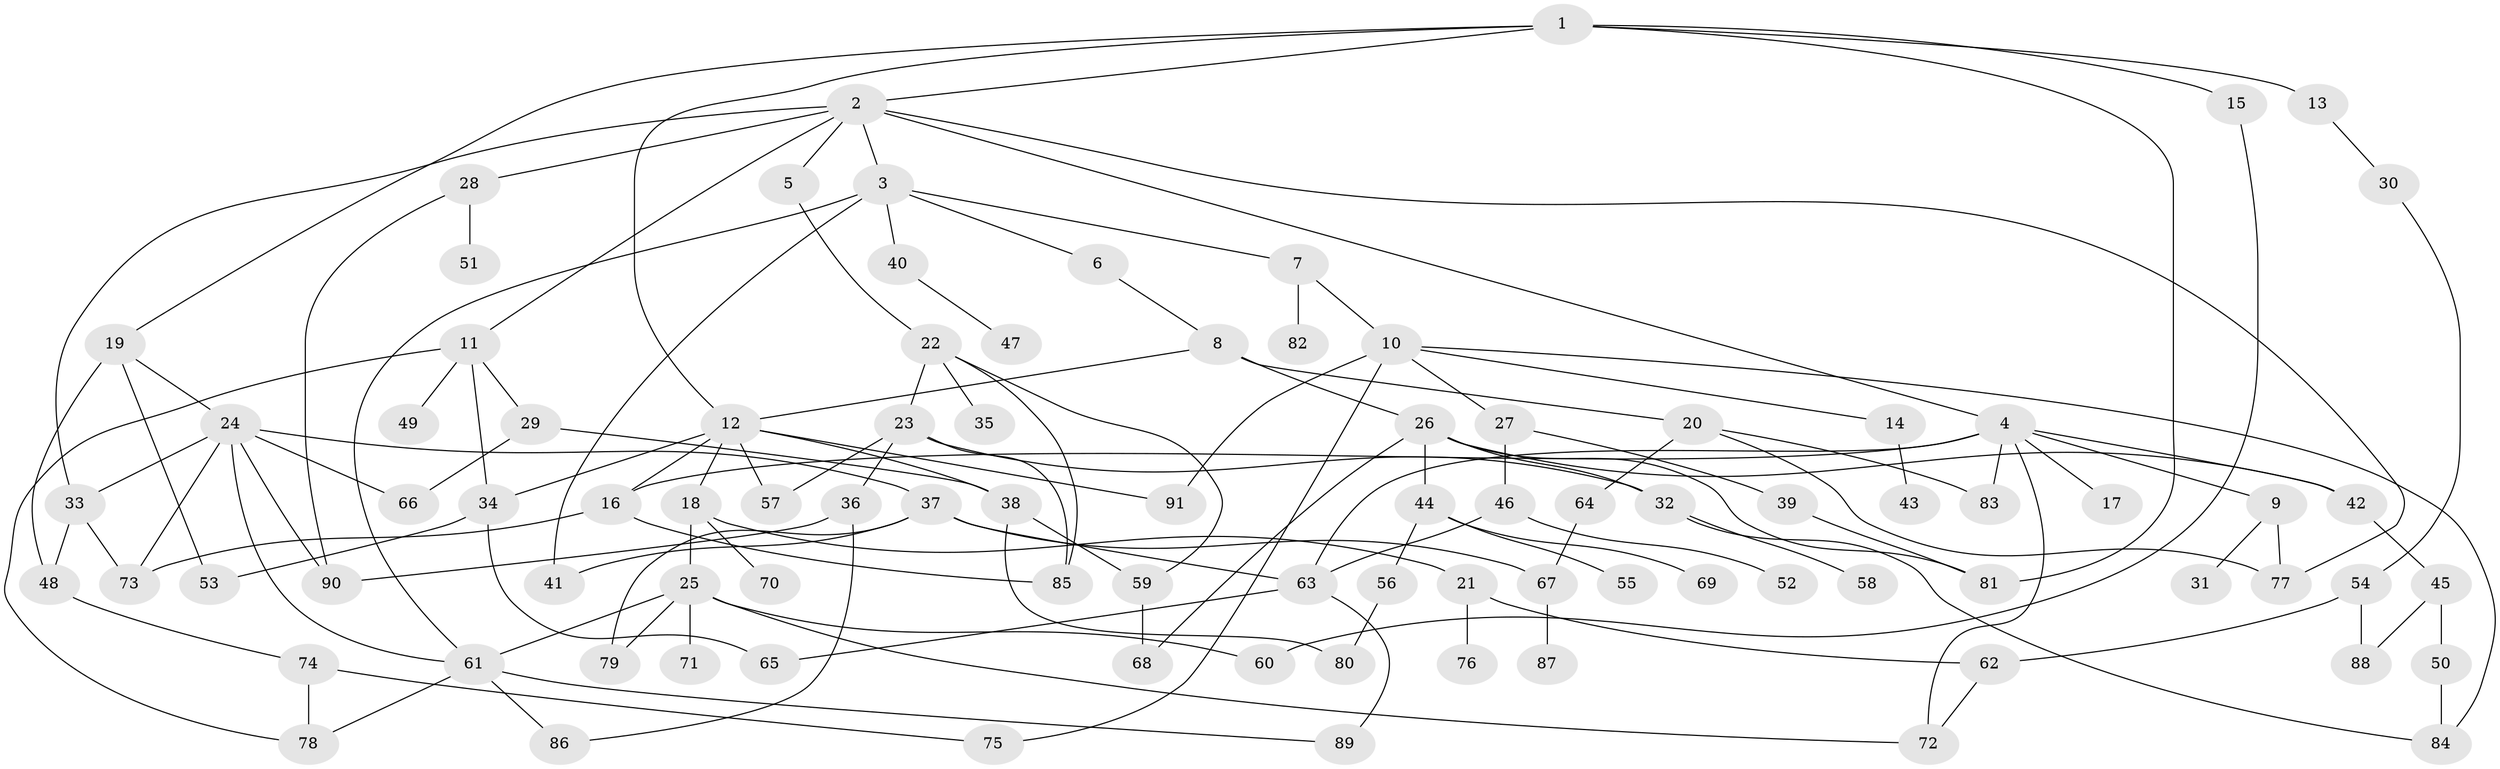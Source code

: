 // Generated by graph-tools (version 1.1) at 2025/49/03/09/25 03:49:21]
// undirected, 91 vertices, 136 edges
graph export_dot {
graph [start="1"]
  node [color=gray90,style=filled];
  1;
  2;
  3;
  4;
  5;
  6;
  7;
  8;
  9;
  10;
  11;
  12;
  13;
  14;
  15;
  16;
  17;
  18;
  19;
  20;
  21;
  22;
  23;
  24;
  25;
  26;
  27;
  28;
  29;
  30;
  31;
  32;
  33;
  34;
  35;
  36;
  37;
  38;
  39;
  40;
  41;
  42;
  43;
  44;
  45;
  46;
  47;
  48;
  49;
  50;
  51;
  52;
  53;
  54;
  55;
  56;
  57;
  58;
  59;
  60;
  61;
  62;
  63;
  64;
  65;
  66;
  67;
  68;
  69;
  70;
  71;
  72;
  73;
  74;
  75;
  76;
  77;
  78;
  79;
  80;
  81;
  82;
  83;
  84;
  85;
  86;
  87;
  88;
  89;
  90;
  91;
  1 -- 2;
  1 -- 12;
  1 -- 13;
  1 -- 15;
  1 -- 19;
  1 -- 81;
  2 -- 3;
  2 -- 4;
  2 -- 5;
  2 -- 11;
  2 -- 28;
  2 -- 33;
  2 -- 77;
  3 -- 6;
  3 -- 7;
  3 -- 40;
  3 -- 41;
  3 -- 61;
  4 -- 9;
  4 -- 17;
  4 -- 42;
  4 -- 83;
  4 -- 63;
  4 -- 16;
  4 -- 72;
  5 -- 22;
  6 -- 8;
  7 -- 10;
  7 -- 82;
  8 -- 20;
  8 -- 26;
  8 -- 12;
  9 -- 31;
  9 -- 77;
  10 -- 14;
  10 -- 27;
  10 -- 91;
  10 -- 84;
  10 -- 75;
  11 -- 29;
  11 -- 34;
  11 -- 49;
  11 -- 78;
  12 -- 16;
  12 -- 18;
  12 -- 38;
  12 -- 57;
  12 -- 91;
  12 -- 34;
  13 -- 30;
  14 -- 43;
  15 -- 60;
  16 -- 85;
  16 -- 73;
  18 -- 21;
  18 -- 25;
  18 -- 70;
  19 -- 24;
  19 -- 53;
  19 -- 48;
  20 -- 64;
  20 -- 77;
  20 -- 83;
  21 -- 62;
  21 -- 76;
  22 -- 23;
  22 -- 35;
  22 -- 85;
  22 -- 59;
  23 -- 36;
  23 -- 85;
  23 -- 32;
  23 -- 57;
  24 -- 33;
  24 -- 37;
  24 -- 61;
  24 -- 73;
  24 -- 90;
  24 -- 66;
  25 -- 71;
  25 -- 72;
  25 -- 60;
  25 -- 61;
  25 -- 79;
  26 -- 32;
  26 -- 44;
  26 -- 68;
  26 -- 81;
  26 -- 42;
  27 -- 39;
  27 -- 46;
  28 -- 51;
  28 -- 90;
  29 -- 66;
  29 -- 38;
  30 -- 54;
  32 -- 58;
  32 -- 84;
  33 -- 48;
  33 -- 73;
  34 -- 65;
  34 -- 53;
  36 -- 86;
  36 -- 90;
  37 -- 63;
  37 -- 67;
  37 -- 79;
  37 -- 41;
  38 -- 59;
  38 -- 80;
  39 -- 81;
  40 -- 47;
  42 -- 45;
  44 -- 55;
  44 -- 56;
  44 -- 69;
  45 -- 50;
  45 -- 88;
  46 -- 52;
  46 -- 63;
  48 -- 74;
  50 -- 84;
  54 -- 62;
  54 -- 88;
  56 -- 80;
  59 -- 68;
  61 -- 86;
  61 -- 78;
  61 -- 89;
  62 -- 72;
  63 -- 65;
  63 -- 89;
  64 -- 67;
  67 -- 87;
  74 -- 75;
  74 -- 78;
}
